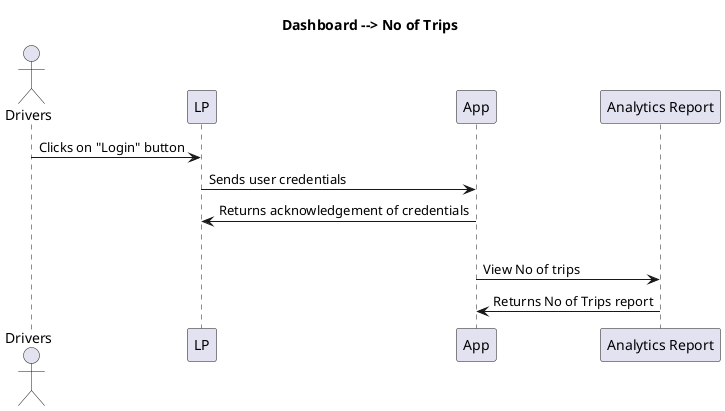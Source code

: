 @startuml trips

actor Drivers
title Dashboard --> No of Trips

Drivers -> LP: Clicks on "Login" button
LP -> App: Sends user credentials
participant "Analytics Report" as AR
App -> LP: Returns acknowledgement of credentials
alt User is an Drivers
    
    App -> AR: View No of trips
    AR -> App: Returns No of Trips report
    
@enduml



